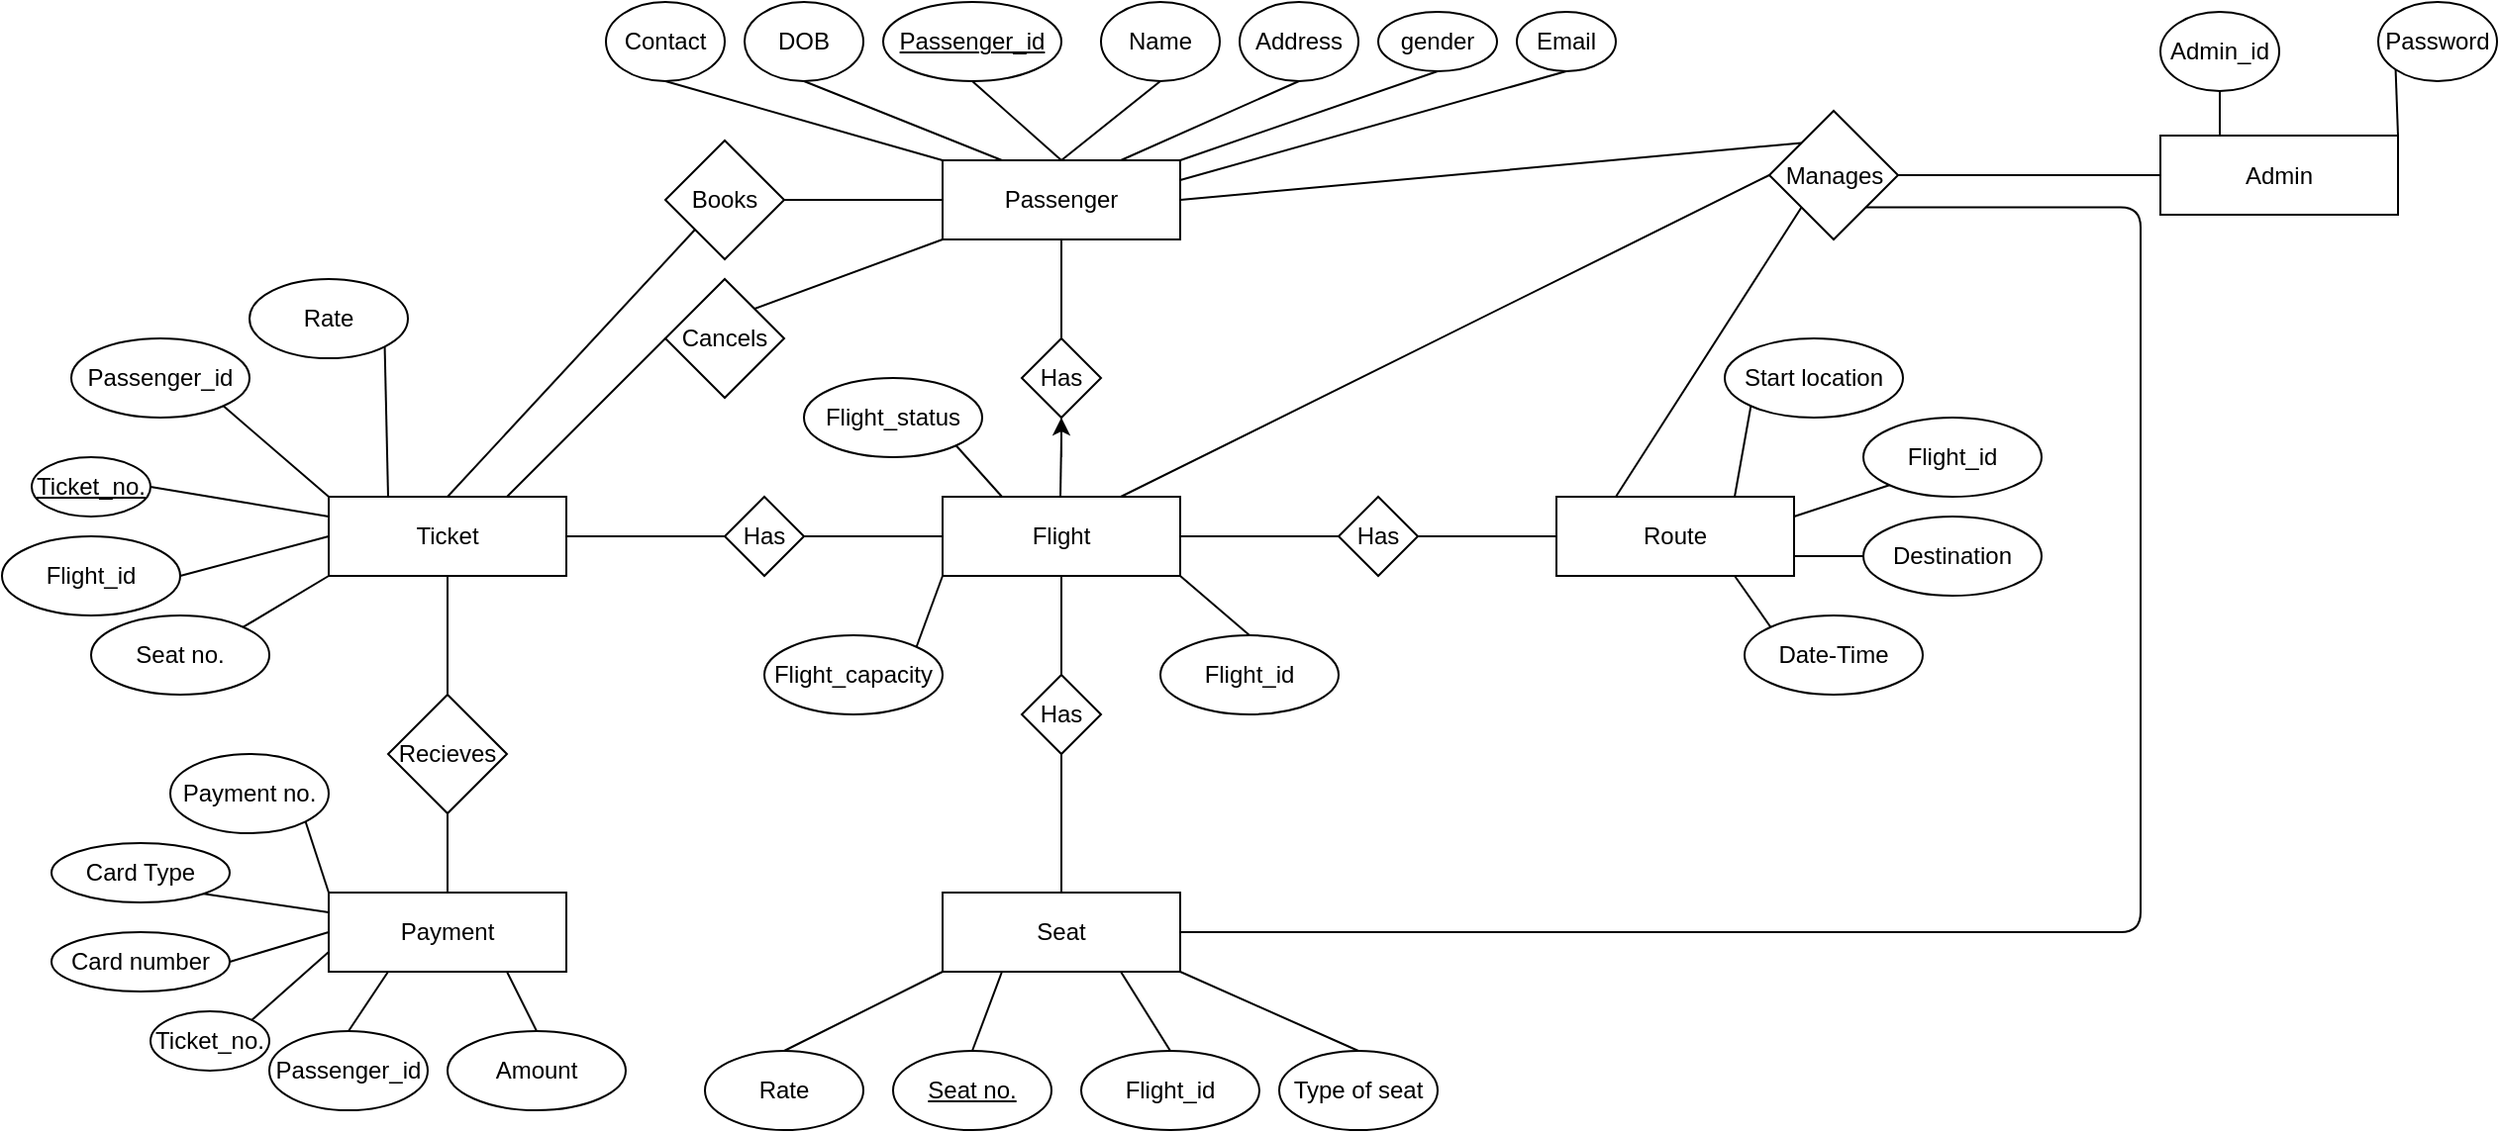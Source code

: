 <mxfile version="20.0.4" type="device"><diagram id="wLFEL5sPyvym7mDosOMR" name="Page-1"><mxGraphModel dx="2646" dy="2106" grid="1" gridSize="10" guides="1" tooltips="1" connect="1" arrows="1" fold="1" page="1" pageScale="1" pageWidth="850" pageHeight="1100" math="0" shadow="0"><root><mxCell id="0"/><mxCell id="1" parent="0"/><mxCell id="FNH61w9bxG_9aRAZ12dG-1" value="Passenger" style="rounded=0;whiteSpace=wrap;html=1;" parent="1" vertex="1"><mxGeometry x="205" y="70" width="120" height="40" as="geometry"/></mxCell><mxCell id="FNH61w9bxG_9aRAZ12dG-2" value="Flight&lt;span style=&quot;color: rgba(0, 0, 0, 0); font-family: monospace; font-size: 0px; text-align: start;&quot;&gt;%3CmxGraphModel%3E%3Croot%3E%3CmxCell%20id%3D%220%22%2F%3E%3CmxCell%20id%3D%221%22%20parent%3D%220%22%2F%3E%3CmxCell%20id%3D%222%22%20value%3D%22Passenger%22%20style%3D%22rounded%3D0%3BwhiteSpace%3Dwrap%3Bhtml%3D1%3B%22%20vertex%3D%221%22%20parent%3D%221%22%3E%3CmxGeometry%20x%3D%2280%22%20y%3D%2280%22%20width%3D%22120%22%20height%3D%2240%22%20as%3D%22geometry%22%2F%3E%3C%2FmxCell%3E%3C%2Froot%3E%3C%2FmxGraphModel%3E&lt;/span&gt;" style="rounded=0;whiteSpace=wrap;html=1;" parent="1" vertex="1"><mxGeometry x="205" y="240" width="120" height="40" as="geometry"/></mxCell><mxCell id="FNH61w9bxG_9aRAZ12dG-3" value="Route" style="rounded=0;whiteSpace=wrap;html=1;" parent="1" vertex="1"><mxGeometry x="515" y="240" width="120" height="40" as="geometry"/></mxCell><mxCell id="FNH61w9bxG_9aRAZ12dG-4" value="Ticket" style="rounded=0;whiteSpace=wrap;html=1;" parent="1" vertex="1"><mxGeometry x="-105" y="240" width="120" height="40" as="geometry"/></mxCell><mxCell id="FNH61w9bxG_9aRAZ12dG-5" value="Seat" style="rounded=0;whiteSpace=wrap;html=1;" parent="1" vertex="1"><mxGeometry x="205" y="440" width="120" height="40" as="geometry"/></mxCell><mxCell id="FNH61w9bxG_9aRAZ12dG-6" value="Payment" style="rounded=0;whiteSpace=wrap;html=1;" parent="1" vertex="1"><mxGeometry x="-105" y="440" width="120" height="40" as="geometry"/></mxCell><mxCell id="FNH61w9bxG_9aRAZ12dG-7" value="Admin" style="rounded=0;whiteSpace=wrap;html=1;" parent="1" vertex="1"><mxGeometry x="820" y="57.5" width="120" height="40" as="geometry"/></mxCell><mxCell id="FNH61w9bxG_9aRAZ12dG-12" style="edgeStyle=orthogonalEdgeStyle;rounded=0;orthogonalLoop=1;jettySize=auto;html=1;" parent="1" source="FNH61w9bxG_9aRAZ12dG-8" edge="1"><mxGeometry relative="1" as="geometry"><mxPoint x="265" y="200" as="targetPoint"/></mxGeometry></mxCell><mxCell id="FNH61w9bxG_9aRAZ12dG-8" value="Has" style="rhombus;whiteSpace=wrap;html=1;" parent="1" vertex="1"><mxGeometry x="245" y="160" width="40" height="40" as="geometry"/></mxCell><mxCell id="FNH61w9bxG_9aRAZ12dG-9" value="" style="endArrow=none;html=1;rounded=0;exitX=0.5;exitY=0;exitDx=0;exitDy=0;entryX=0.5;entryY=1;entryDx=0;entryDy=0;" parent="1" source="FNH61w9bxG_9aRAZ12dG-8" target="FNH61w9bxG_9aRAZ12dG-1" edge="1"><mxGeometry width="50" height="50" relative="1" as="geometry"><mxPoint x="235" y="160" as="sourcePoint"/><mxPoint x="285" y="110" as="targetPoint"/></mxGeometry></mxCell><mxCell id="FNH61w9bxG_9aRAZ12dG-10" value="" style="endArrow=none;html=1;rounded=0;exitX=0.5;exitY=0;exitDx=0;exitDy=0;" parent="1" edge="1"><mxGeometry width="50" height="50" relative="1" as="geometry"><mxPoint x="264.5" y="240" as="sourcePoint"/><mxPoint x="265" y="210" as="targetPoint"/></mxGeometry></mxCell><mxCell id="FNH61w9bxG_9aRAZ12dG-13" value="Has" style="rhombus;whiteSpace=wrap;html=1;" parent="1" vertex="1"><mxGeometry x="405" y="240" width="40" height="40" as="geometry"/></mxCell><mxCell id="FNH61w9bxG_9aRAZ12dG-14" value="" style="endArrow=none;html=1;rounded=0;exitX=1;exitY=0.5;exitDx=0;exitDy=0;entryX=0;entryY=0.5;entryDx=0;entryDy=0;" parent="1" source="FNH61w9bxG_9aRAZ12dG-13" target="FNH61w9bxG_9aRAZ12dG-3" edge="1"><mxGeometry width="50" height="50" relative="1" as="geometry"><mxPoint x="395" y="240" as="sourcePoint"/><mxPoint x="505" y="270" as="targetPoint"/></mxGeometry></mxCell><mxCell id="FNH61w9bxG_9aRAZ12dG-15" value="" style="endArrow=none;html=1;rounded=0;exitX=1;exitY=0.5;exitDx=0;exitDy=0;entryX=0;entryY=0.5;entryDx=0;entryDy=0;" parent="1" source="FNH61w9bxG_9aRAZ12dG-2" target="FNH61w9bxG_9aRAZ12dG-13" edge="1"><mxGeometry width="50" height="50" relative="1" as="geometry"><mxPoint x="424.5" y="320" as="sourcePoint"/><mxPoint x="405" y="290" as="targetPoint"/></mxGeometry></mxCell><mxCell id="FNH61w9bxG_9aRAZ12dG-20" value="Has" style="rhombus;whiteSpace=wrap;html=1;" parent="1" vertex="1"><mxGeometry x="95" y="240" width="40" height="40" as="geometry"/></mxCell><mxCell id="FNH61w9bxG_9aRAZ12dG-21" value="" style="endArrow=none;html=1;rounded=0;exitX=1;exitY=0.5;exitDx=0;exitDy=0;entryX=0;entryY=0.5;entryDx=0;entryDy=0;" parent="1" source="FNH61w9bxG_9aRAZ12dG-20" edge="1"><mxGeometry width="50" height="50" relative="1" as="geometry"><mxPoint x="95" y="240" as="sourcePoint"/><mxPoint x="205" y="260" as="targetPoint"/></mxGeometry></mxCell><mxCell id="FNH61w9bxG_9aRAZ12dG-22" value="" style="endArrow=none;html=1;rounded=0;entryX=0;entryY=0.5;entryDx=0;entryDy=0;exitX=1;exitY=0.5;exitDx=0;exitDy=0;" parent="1" source="FNH61w9bxG_9aRAZ12dG-4" target="FNH61w9bxG_9aRAZ12dG-20" edge="1"><mxGeometry width="50" height="50" relative="1" as="geometry"><mxPoint x="45" y="270" as="sourcePoint"/><mxPoint x="105" y="290" as="targetPoint"/></mxGeometry></mxCell><mxCell id="FNH61w9bxG_9aRAZ12dG-25" value="Books" style="rhombus;whiteSpace=wrap;html=1;" parent="1" vertex="1"><mxGeometry x="65" y="60" width="60" height="60" as="geometry"/></mxCell><mxCell id="FNH61w9bxG_9aRAZ12dG-26" value="Cancels" style="rhombus;whiteSpace=wrap;html=1;" parent="1" vertex="1"><mxGeometry x="65" y="130" width="60" height="60" as="geometry"/></mxCell><mxCell id="FNH61w9bxG_9aRAZ12dG-29" value="" style="endArrow=none;html=1;rounded=0;entryX=0;entryY=1;entryDx=0;entryDy=0;exitX=1;exitY=0;exitDx=0;exitDy=0;" parent="1" source="FNH61w9bxG_9aRAZ12dG-26" target="FNH61w9bxG_9aRAZ12dG-1" edge="1"><mxGeometry width="50" height="50" relative="1" as="geometry"><mxPoint x="105" y="150" as="sourcePoint"/><mxPoint x="165" y="110" as="targetPoint"/></mxGeometry></mxCell><mxCell id="FNH61w9bxG_9aRAZ12dG-31" value="" style="endArrow=none;html=1;rounded=0;entryX=0.75;entryY=0;entryDx=0;entryDy=0;exitX=0;exitY=0.5;exitDx=0;exitDy=0;" parent="1" source="FNH61w9bxG_9aRAZ12dG-26" target="FNH61w9bxG_9aRAZ12dG-4" edge="1"><mxGeometry width="50" height="50" relative="1" as="geometry"><mxPoint x="95" y="170" as="sourcePoint"/><mxPoint x="215" y="120" as="targetPoint"/></mxGeometry></mxCell><mxCell id="FNH61w9bxG_9aRAZ12dG-32" value="" style="endArrow=none;html=1;rounded=0;entryX=0;entryY=0.5;entryDx=0;entryDy=0;exitX=1;exitY=0.5;exitDx=0;exitDy=0;" parent="1" source="FNH61w9bxG_9aRAZ12dG-25" target="FNH61w9bxG_9aRAZ12dG-1" edge="1"><mxGeometry width="50" height="50" relative="1" as="geometry"><mxPoint x="85" y="80" as="sourcePoint"/><mxPoint x="205" y="30" as="targetPoint"/></mxGeometry></mxCell><mxCell id="FNH61w9bxG_9aRAZ12dG-33" value="" style="endArrow=none;html=1;rounded=0;entryX=0;entryY=1;entryDx=0;entryDy=0;exitX=0.5;exitY=0;exitDx=0;exitDy=0;" parent="1" source="FNH61w9bxG_9aRAZ12dG-4" target="FNH61w9bxG_9aRAZ12dG-25" edge="1"><mxGeometry width="50" height="50" relative="1" as="geometry"><mxPoint x="-85" y="109" as="sourcePoint"/><mxPoint x="35" y="109" as="targetPoint"/></mxGeometry></mxCell><mxCell id="FNH61w9bxG_9aRAZ12dG-35" value="&lt;u&gt;Passenger_id&lt;/u&gt;" style="ellipse;whiteSpace=wrap;html=1;" parent="1" vertex="1"><mxGeometry x="175" y="-10" width="90" height="40" as="geometry"/></mxCell><mxCell id="FNH61w9bxG_9aRAZ12dG-36" value="Name" style="ellipse;whiteSpace=wrap;html=1;" parent="1" vertex="1"><mxGeometry x="285" y="-10" width="60" height="40" as="geometry"/></mxCell><mxCell id="FNH61w9bxG_9aRAZ12dG-37" value="Address" style="ellipse;whiteSpace=wrap;html=1;" parent="1" vertex="1"><mxGeometry x="355" y="-10" width="60" height="40" as="geometry"/></mxCell><mxCell id="FNH61w9bxG_9aRAZ12dG-39" value="gender" style="ellipse;whiteSpace=wrap;html=1;" parent="1" vertex="1"><mxGeometry x="425" y="-5" width="60" height="30" as="geometry"/></mxCell><mxCell id="FNH61w9bxG_9aRAZ12dG-40" value="DOB" style="ellipse;whiteSpace=wrap;html=1;" parent="1" vertex="1"><mxGeometry x="105" y="-10" width="60" height="40" as="geometry"/></mxCell><mxCell id="FNH61w9bxG_9aRAZ12dG-41" value="Email" style="ellipse;whiteSpace=wrap;html=1;" parent="1" vertex="1"><mxGeometry x="495" y="-5" width="50" height="30" as="geometry"/></mxCell><mxCell id="FNH61w9bxG_9aRAZ12dG-42" value="Contact" style="ellipse;whiteSpace=wrap;html=1;" parent="1" vertex="1"><mxGeometry x="35" y="-10" width="60" height="40" as="geometry"/></mxCell><mxCell id="FNH61w9bxG_9aRAZ12dG-43" value="" style="endArrow=none;html=1;rounded=0;entryX=0.5;entryY=1;entryDx=0;entryDy=0;exitX=0;exitY=0;exitDx=0;exitDy=0;" parent="1" source="FNH61w9bxG_9aRAZ12dG-1" target="FNH61w9bxG_9aRAZ12dG-42" edge="1"><mxGeometry width="50" height="50" relative="1" as="geometry"><mxPoint x="55" y="120" as="sourcePoint"/><mxPoint x="105" y="70" as="targetPoint"/></mxGeometry></mxCell><mxCell id="FNH61w9bxG_9aRAZ12dG-44" value="" style="endArrow=none;html=1;rounded=0;entryX=0.5;entryY=1;entryDx=0;entryDy=0;exitX=0.25;exitY=0;exitDx=0;exitDy=0;" parent="1" source="FNH61w9bxG_9aRAZ12dG-1" target="FNH61w9bxG_9aRAZ12dG-40" edge="1"><mxGeometry width="50" height="50" relative="1" as="geometry"><mxPoint x="55" y="120" as="sourcePoint"/><mxPoint x="105" y="70" as="targetPoint"/></mxGeometry></mxCell><mxCell id="FNH61w9bxG_9aRAZ12dG-45" value="" style="endArrow=none;html=1;rounded=0;entryX=0.5;entryY=1;entryDx=0;entryDy=0;exitX=0.5;exitY=0;exitDx=0;exitDy=0;" parent="1" source="FNH61w9bxG_9aRAZ12dG-1" target="FNH61w9bxG_9aRAZ12dG-35" edge="1"><mxGeometry width="50" height="50" relative="1" as="geometry"><mxPoint x="55" y="120" as="sourcePoint"/><mxPoint x="105" y="70" as="targetPoint"/></mxGeometry></mxCell><mxCell id="FNH61w9bxG_9aRAZ12dG-46" value="" style="endArrow=none;html=1;rounded=0;entryX=0.5;entryY=1;entryDx=0;entryDy=0;exitX=0.5;exitY=0;exitDx=0;exitDy=0;" parent="1" source="FNH61w9bxG_9aRAZ12dG-1" target="FNH61w9bxG_9aRAZ12dG-36" edge="1"><mxGeometry width="50" height="50" relative="1" as="geometry"><mxPoint x="55" y="120" as="sourcePoint"/><mxPoint x="105" y="70" as="targetPoint"/></mxGeometry></mxCell><mxCell id="FNH61w9bxG_9aRAZ12dG-47" value="" style="endArrow=none;html=1;rounded=0;entryX=0.5;entryY=1;entryDx=0;entryDy=0;exitX=0.75;exitY=0;exitDx=0;exitDy=0;" parent="1" source="FNH61w9bxG_9aRAZ12dG-1" target="FNH61w9bxG_9aRAZ12dG-37" edge="1"><mxGeometry width="50" height="50" relative="1" as="geometry"><mxPoint x="55" y="120" as="sourcePoint"/><mxPoint x="105" y="70" as="targetPoint"/></mxGeometry></mxCell><mxCell id="FNH61w9bxG_9aRAZ12dG-48" value="" style="endArrow=none;html=1;rounded=0;entryX=0.5;entryY=1;entryDx=0;entryDy=0;exitX=1;exitY=0;exitDx=0;exitDy=0;" parent="1" source="FNH61w9bxG_9aRAZ12dG-1" target="FNH61w9bxG_9aRAZ12dG-39" edge="1"><mxGeometry width="50" height="50" relative="1" as="geometry"><mxPoint x="55" y="120" as="sourcePoint"/><mxPoint x="105" y="70" as="targetPoint"/></mxGeometry></mxCell><mxCell id="FNH61w9bxG_9aRAZ12dG-49" value="" style="endArrow=none;html=1;rounded=0;entryX=0.5;entryY=1;entryDx=0;entryDy=0;exitX=1;exitY=0.25;exitDx=0;exitDy=0;" parent="1" source="FNH61w9bxG_9aRAZ12dG-1" target="FNH61w9bxG_9aRAZ12dG-41" edge="1"><mxGeometry width="50" height="50" relative="1" as="geometry"><mxPoint x="55" y="120" as="sourcePoint"/><mxPoint x="105" y="70" as="targetPoint"/></mxGeometry></mxCell><mxCell id="FNH61w9bxG_9aRAZ12dG-50" value="Passenger_id" style="ellipse;whiteSpace=wrap;html=1;" parent="1" vertex="1"><mxGeometry x="-235" y="160" width="90" height="40" as="geometry"/></mxCell><mxCell id="FNH61w9bxG_9aRAZ12dG-51" value="&lt;u&gt;Ticket_no.&lt;/u&gt;" style="ellipse;whiteSpace=wrap;html=1;direction=south;" parent="1" vertex="1"><mxGeometry x="-255" y="220" width="60" height="30" as="geometry"/></mxCell><mxCell id="FNH61w9bxG_9aRAZ12dG-53" value="Flight_id" style="ellipse;whiteSpace=wrap;html=1;" parent="1" vertex="1"><mxGeometry x="-270" y="260" width="90" height="40" as="geometry"/></mxCell><mxCell id="FNH61w9bxG_9aRAZ12dG-54" value="Seat no." style="ellipse;whiteSpace=wrap;html=1;" parent="1" vertex="1"><mxGeometry x="-225" y="300" width="90" height="40" as="geometry"/></mxCell><mxCell id="FNH61w9bxG_9aRAZ12dG-56" value="Rate" style="ellipse;whiteSpace=wrap;html=1;" parent="1" vertex="1"><mxGeometry x="-145" y="130" width="80" height="40" as="geometry"/></mxCell><mxCell id="FNH61w9bxG_9aRAZ12dG-57" value="" style="endArrow=none;html=1;rounded=0;entryX=0;entryY=1;entryDx=0;entryDy=0;exitX=1;exitY=0;exitDx=0;exitDy=0;" parent="1" source="FNH61w9bxG_9aRAZ12dG-54" target="FNH61w9bxG_9aRAZ12dG-4" edge="1"><mxGeometry width="50" height="50" relative="1" as="geometry"><mxPoint x="-145" y="310" as="sourcePoint"/><mxPoint x="105" y="210" as="targetPoint"/></mxGeometry></mxCell><mxCell id="FNH61w9bxG_9aRAZ12dG-58" value="" style="endArrow=none;html=1;rounded=0;entryX=1;entryY=0.5;entryDx=0;entryDy=0;exitX=0;exitY=0.5;exitDx=0;exitDy=0;" parent="1" source="FNH61w9bxG_9aRAZ12dG-4" target="FNH61w9bxG_9aRAZ12dG-53" edge="1"><mxGeometry width="50" height="50" relative="1" as="geometry"><mxPoint x="-105" y="270" as="sourcePoint"/><mxPoint x="105" y="210" as="targetPoint"/></mxGeometry></mxCell><mxCell id="FNH61w9bxG_9aRAZ12dG-59" value="" style="endArrow=none;html=1;rounded=0;exitX=0.5;exitY=0;exitDx=0;exitDy=0;entryX=0;entryY=0.25;entryDx=0;entryDy=0;" parent="1" source="FNH61w9bxG_9aRAZ12dG-51" target="FNH61w9bxG_9aRAZ12dG-4" edge="1"><mxGeometry width="50" height="50" relative="1" as="geometry"><mxPoint x="55" y="260" as="sourcePoint"/><mxPoint x="105" y="210" as="targetPoint"/></mxGeometry></mxCell><mxCell id="FNH61w9bxG_9aRAZ12dG-60" value="" style="endArrow=none;html=1;rounded=0;entryX=1;entryY=1;entryDx=0;entryDy=0;exitX=0;exitY=0;exitDx=0;exitDy=0;" parent="1" source="FNH61w9bxG_9aRAZ12dG-4" target="FNH61w9bxG_9aRAZ12dG-50" edge="1"><mxGeometry width="50" height="50" relative="1" as="geometry"><mxPoint x="55" y="260" as="sourcePoint"/><mxPoint x="105" y="210" as="targetPoint"/></mxGeometry></mxCell><mxCell id="FNH61w9bxG_9aRAZ12dG-61" value="" style="endArrow=none;html=1;rounded=0;exitX=1;exitY=1;exitDx=0;exitDy=0;entryX=0.25;entryY=0;entryDx=0;entryDy=0;" parent="1" source="FNH61w9bxG_9aRAZ12dG-56" target="FNH61w9bxG_9aRAZ12dG-4" edge="1"><mxGeometry width="50" height="50" relative="1" as="geometry"><mxPoint x="55" y="260" as="sourcePoint"/><mxPoint x="105" y="210" as="targetPoint"/></mxGeometry></mxCell><mxCell id="FNH61w9bxG_9aRAZ12dG-63" value="Has" style="rhombus;whiteSpace=wrap;html=1;" parent="1" vertex="1"><mxGeometry x="245" y="330" width="40" height="40" as="geometry"/></mxCell><mxCell id="FNH61w9bxG_9aRAZ12dG-64" value="" style="endArrow=none;html=1;rounded=0;exitX=0.5;exitY=0;exitDx=0;exitDy=0;entryX=0.5;entryY=1;entryDx=0;entryDy=0;" parent="1" source="FNH61w9bxG_9aRAZ12dG-63" target="FNH61w9bxG_9aRAZ12dG-2" edge="1"><mxGeometry width="50" height="50" relative="1" as="geometry"><mxPoint x="235" y="330" as="sourcePoint"/><mxPoint x="305" y="330" as="targetPoint"/></mxGeometry></mxCell><mxCell id="FNH61w9bxG_9aRAZ12dG-65" value="" style="endArrow=none;html=1;rounded=0;exitX=0.5;exitY=0;exitDx=0;exitDy=0;entryX=0.5;entryY=1;entryDx=0;entryDy=0;" parent="1" source="FNH61w9bxG_9aRAZ12dG-5" target="FNH61w9bxG_9aRAZ12dG-63" edge="1"><mxGeometry width="50" height="50" relative="1" as="geometry"><mxPoint x="264.5" y="410" as="sourcePoint"/><mxPoint x="265" y="380" as="targetPoint"/></mxGeometry></mxCell><mxCell id="FNH61w9bxG_9aRAZ12dG-67" value="&lt;u&gt;Seat no.&lt;/u&gt;" style="ellipse;whiteSpace=wrap;html=1;" parent="1" vertex="1"><mxGeometry x="180" y="520" width="80" height="40" as="geometry"/></mxCell><mxCell id="FNH61w9bxG_9aRAZ12dG-68" value="Flight_id" style="ellipse;whiteSpace=wrap;html=1;" parent="1" vertex="1"><mxGeometry x="275" y="520" width="90" height="40" as="geometry"/></mxCell><mxCell id="FNH61w9bxG_9aRAZ12dG-69" value="Rate" style="ellipse;whiteSpace=wrap;html=1;" parent="1" vertex="1"><mxGeometry x="85" y="520" width="80" height="40" as="geometry"/></mxCell><mxCell id="FNH61w9bxG_9aRAZ12dG-71" value="Type of seat" style="ellipse;whiteSpace=wrap;html=1;" parent="1" vertex="1"><mxGeometry x="375" y="520" width="80" height="40" as="geometry"/></mxCell><mxCell id="FNH61w9bxG_9aRAZ12dG-75" value="" style="endArrow=none;html=1;rounded=0;entryX=1;entryY=1;entryDx=0;entryDy=0;exitX=0.5;exitY=0;exitDx=0;exitDy=0;" parent="1" source="FNH61w9bxG_9aRAZ12dG-71" target="FNH61w9bxG_9aRAZ12dG-5" edge="1"><mxGeometry width="50" height="50" relative="1" as="geometry"><mxPoint x="55" y="400" as="sourcePoint"/><mxPoint x="105" y="350" as="targetPoint"/></mxGeometry></mxCell><mxCell id="FNH61w9bxG_9aRAZ12dG-76" value="" style="endArrow=none;html=1;rounded=0;entryX=0.75;entryY=1;entryDx=0;entryDy=0;exitX=0.5;exitY=0;exitDx=0;exitDy=0;" parent="1" source="FNH61w9bxG_9aRAZ12dG-68" target="FNH61w9bxG_9aRAZ12dG-5" edge="1"><mxGeometry width="50" height="50" relative="1" as="geometry"><mxPoint x="55" y="400" as="sourcePoint"/><mxPoint x="105" y="350" as="targetPoint"/></mxGeometry></mxCell><mxCell id="FNH61w9bxG_9aRAZ12dG-77" value="" style="endArrow=none;html=1;rounded=0;entryX=0.25;entryY=1;entryDx=0;entryDy=0;exitX=0.5;exitY=0;exitDx=0;exitDy=0;" parent="1" source="FNH61w9bxG_9aRAZ12dG-67" target="FNH61w9bxG_9aRAZ12dG-5" edge="1"><mxGeometry width="50" height="50" relative="1" as="geometry"><mxPoint x="55" y="400" as="sourcePoint"/><mxPoint x="105" y="350" as="targetPoint"/></mxGeometry></mxCell><mxCell id="FNH61w9bxG_9aRAZ12dG-78" value="" style="endArrow=none;html=1;rounded=0;entryX=0;entryY=1;entryDx=0;entryDy=0;exitX=0.5;exitY=0;exitDx=0;exitDy=0;" parent="1" source="FNH61w9bxG_9aRAZ12dG-69" target="FNH61w9bxG_9aRAZ12dG-5" edge="1"><mxGeometry width="50" height="50" relative="1" as="geometry"><mxPoint x="55" y="400" as="sourcePoint"/><mxPoint x="105" y="350" as="targetPoint"/></mxGeometry></mxCell><mxCell id="FNH61w9bxG_9aRAZ12dG-79" value="Recieves" style="rhombus;whiteSpace=wrap;html=1;" parent="1" vertex="1"><mxGeometry x="-75" y="340" width="60" height="60" as="geometry"/></mxCell><mxCell id="FNH61w9bxG_9aRAZ12dG-80" value="" style="endArrow=none;html=1;rounded=1;sketch=0;curved=0;exitX=0.5;exitY=1;exitDx=0;exitDy=0;entryX=0.5;entryY=0;entryDx=0;entryDy=0;" parent="1" source="FNH61w9bxG_9aRAZ12dG-79" target="FNH61w9bxG_9aRAZ12dG-6" edge="1"><mxGeometry width="50" height="50" relative="1" as="geometry"><mxPoint x="295" y="400" as="sourcePoint"/><mxPoint x="345" y="350" as="targetPoint"/></mxGeometry></mxCell><mxCell id="FNH61w9bxG_9aRAZ12dG-81" value="" style="endArrow=none;html=1;rounded=1;sketch=0;curved=0;exitX=0.5;exitY=0;exitDx=0;exitDy=0;entryX=0.5;entryY=1;entryDx=0;entryDy=0;" parent="1" source="FNH61w9bxG_9aRAZ12dG-79" target="FNH61w9bxG_9aRAZ12dG-4" edge="1"><mxGeometry width="50" height="50" relative="1" as="geometry"><mxPoint x="295" y="400" as="sourcePoint"/><mxPoint x="345" y="350" as="targetPoint"/></mxGeometry></mxCell><mxCell id="FNH61w9bxG_9aRAZ12dG-82" value="Ticket_no." style="ellipse;whiteSpace=wrap;html=1;direction=south;" parent="1" vertex="1"><mxGeometry x="-195" y="500" width="60" height="30" as="geometry"/></mxCell><mxCell id="FNH61w9bxG_9aRAZ12dG-83" value="Passenger_id" style="ellipse;whiteSpace=wrap;html=1;" parent="1" vertex="1"><mxGeometry x="-135" y="510" width="80" height="40" as="geometry"/></mxCell><mxCell id="FNH61w9bxG_9aRAZ12dG-86" value="Card number" style="ellipse;whiteSpace=wrap;html=1;" parent="1" vertex="1"><mxGeometry x="-245" y="460" width="90" height="30" as="geometry"/></mxCell><mxCell id="FNH61w9bxG_9aRAZ12dG-87" value="Amount" style="ellipse;whiteSpace=wrap;html=1;" parent="1" vertex="1"><mxGeometry x="-45" y="510" width="90" height="40" as="geometry"/></mxCell><mxCell id="FNH61w9bxG_9aRAZ12dG-90" value="Card Type" style="ellipse;whiteSpace=wrap;html=1;" parent="1" vertex="1"><mxGeometry x="-245" y="415" width="90" height="30" as="geometry"/></mxCell><mxCell id="FNH61w9bxG_9aRAZ12dG-91" value="Payment no." style="ellipse;whiteSpace=wrap;html=1;direction=south;" parent="1" vertex="1"><mxGeometry x="-185" y="370" width="80" height="40" as="geometry"/></mxCell><mxCell id="FNH61w9bxG_9aRAZ12dG-94" value="" style="endArrow=none;html=1;rounded=1;sketch=0;curved=0;exitX=0.5;exitY=0;exitDx=0;exitDy=0;entryX=0.25;entryY=1;entryDx=0;entryDy=0;" parent="1" source="FNH61w9bxG_9aRAZ12dG-83" target="FNH61w9bxG_9aRAZ12dG-6" edge="1"><mxGeometry width="50" height="50" relative="1" as="geometry"><mxPoint x="295" y="400" as="sourcePoint"/><mxPoint x="345" y="340" as="targetPoint"/></mxGeometry></mxCell><mxCell id="FNH61w9bxG_9aRAZ12dG-95" value="" style="endArrow=none;html=1;rounded=1;sketch=0;curved=0;exitX=0;exitY=0;exitDx=0;exitDy=0;entryX=0;entryY=0.75;entryDx=0;entryDy=0;" parent="1" source="FNH61w9bxG_9aRAZ12dG-82" target="FNH61w9bxG_9aRAZ12dG-6" edge="1"><mxGeometry width="50" height="50" relative="1" as="geometry"><mxPoint x="295" y="390" as="sourcePoint"/><mxPoint x="345" y="340" as="targetPoint"/></mxGeometry></mxCell><mxCell id="FNH61w9bxG_9aRAZ12dG-96" value="" style="endArrow=none;html=1;rounded=1;sketch=0;curved=0;exitX=1;exitY=0.5;exitDx=0;exitDy=0;entryX=0;entryY=0.5;entryDx=0;entryDy=0;" parent="1" source="FNH61w9bxG_9aRAZ12dG-86" target="FNH61w9bxG_9aRAZ12dG-6" edge="1"><mxGeometry width="50" height="50" relative="1" as="geometry"><mxPoint x="295" y="390" as="sourcePoint"/><mxPoint x="345" y="340" as="targetPoint"/></mxGeometry></mxCell><mxCell id="FNH61w9bxG_9aRAZ12dG-97" value="" style="endArrow=none;html=1;rounded=1;sketch=0;curved=0;exitX=1;exitY=1;exitDx=0;exitDy=0;entryX=0;entryY=0.25;entryDx=0;entryDy=0;" parent="1" source="FNH61w9bxG_9aRAZ12dG-90" target="FNH61w9bxG_9aRAZ12dG-6" edge="1"><mxGeometry width="50" height="50" relative="1" as="geometry"><mxPoint x="295" y="390" as="sourcePoint"/><mxPoint x="345" y="340" as="targetPoint"/></mxGeometry></mxCell><mxCell id="FNH61w9bxG_9aRAZ12dG-98" value="" style="endArrow=none;html=1;rounded=1;sketch=0;curved=0;exitX=1;exitY=0;exitDx=0;exitDy=0;entryX=0;entryY=0;entryDx=0;entryDy=0;" parent="1" source="FNH61w9bxG_9aRAZ12dG-91" target="FNH61w9bxG_9aRAZ12dG-6" edge="1"><mxGeometry width="50" height="50" relative="1" as="geometry"><mxPoint x="295" y="390" as="sourcePoint"/><mxPoint x="345" y="340" as="targetPoint"/></mxGeometry></mxCell><mxCell id="FNH61w9bxG_9aRAZ12dG-100" value="" style="endArrow=none;html=1;rounded=1;sketch=0;curved=0;exitX=0.5;exitY=0;exitDx=0;exitDy=0;entryX=0.75;entryY=1;entryDx=0;entryDy=0;" parent="1" source="FNH61w9bxG_9aRAZ12dG-87" target="FNH61w9bxG_9aRAZ12dG-6" edge="1"><mxGeometry width="50" height="50" relative="1" as="geometry"><mxPoint x="295" y="250" as="sourcePoint"/><mxPoint x="345" y="200" as="targetPoint"/></mxGeometry></mxCell><mxCell id="FNH61w9bxG_9aRAZ12dG-101" value="Flight_id" style="ellipse;whiteSpace=wrap;html=1;" parent="1" vertex="1"><mxGeometry x="670" y="200" width="90" height="40" as="geometry"/></mxCell><mxCell id="FNH61w9bxG_9aRAZ12dG-102" value="Destination" style="ellipse;whiteSpace=wrap;html=1;" parent="1" vertex="1"><mxGeometry x="670" y="250" width="90" height="40" as="geometry"/></mxCell><mxCell id="FNH61w9bxG_9aRAZ12dG-103" value="Date-Time" style="ellipse;whiteSpace=wrap;html=1;" parent="1" vertex="1"><mxGeometry x="610" y="300" width="90" height="40" as="geometry"/></mxCell><mxCell id="FNH61w9bxG_9aRAZ12dG-104" value="Start location" style="ellipse;whiteSpace=wrap;html=1;" parent="1" vertex="1"><mxGeometry x="600" y="160" width="90" height="40" as="geometry"/></mxCell><mxCell id="FNH61w9bxG_9aRAZ12dG-107" value="" style="endArrow=none;html=1;rounded=1;sketch=0;curved=0;entryX=0;entryY=0;entryDx=0;entryDy=0;exitX=0.75;exitY=1;exitDx=0;exitDy=0;" parent="1" source="FNH61w9bxG_9aRAZ12dG-3" target="FNH61w9bxG_9aRAZ12dG-103" edge="1"><mxGeometry width="50" height="50" relative="1" as="geometry"><mxPoint x="190" y="720" as="sourcePoint"/><mxPoint x="280" y="770" as="targetPoint"/></mxGeometry></mxCell><mxCell id="FNH61w9bxG_9aRAZ12dG-110" value="" style="endArrow=none;html=1;rounded=1;sketch=0;curved=0;entryX=0;entryY=0.5;entryDx=0;entryDy=0;exitX=1;exitY=0.75;exitDx=0;exitDy=0;" parent="1" source="FNH61w9bxG_9aRAZ12dG-3" target="FNH61w9bxG_9aRAZ12dG-102" edge="1"><mxGeometry width="50" height="50" relative="1" as="geometry"><mxPoint x="615" y="290" as="sourcePoint"/><mxPoint x="633.317" y="315.797" as="targetPoint"/></mxGeometry></mxCell><mxCell id="FNH61w9bxG_9aRAZ12dG-111" value="" style="endArrow=none;html=1;rounded=1;sketch=0;curved=0;entryX=0;entryY=1;entryDx=0;entryDy=0;exitX=1;exitY=0.25;exitDx=0;exitDy=0;" parent="1" source="FNH61w9bxG_9aRAZ12dG-3" target="FNH61w9bxG_9aRAZ12dG-101" edge="1"><mxGeometry width="50" height="50" relative="1" as="geometry"><mxPoint x="645" y="280" as="sourcePoint"/><mxPoint x="680" y="280" as="targetPoint"/></mxGeometry></mxCell><mxCell id="FNH61w9bxG_9aRAZ12dG-114" value="" style="endArrow=none;html=1;rounded=1;sketch=0;curved=0;entryX=0;entryY=1;entryDx=0;entryDy=0;exitX=0.75;exitY=0;exitDx=0;exitDy=0;" parent="1" source="FNH61w9bxG_9aRAZ12dG-3" target="FNH61w9bxG_9aRAZ12dG-104" edge="1"><mxGeometry width="50" height="50" relative="1" as="geometry"><mxPoint x="645" y="260" as="sourcePoint"/><mxPoint x="693.317" y="244.203" as="targetPoint"/></mxGeometry></mxCell><mxCell id="FNH61w9bxG_9aRAZ12dG-116" value="Flight_id" style="ellipse;whiteSpace=wrap;html=1;" parent="1" vertex="1"><mxGeometry x="315" y="310" width="90" height="40" as="geometry"/></mxCell><mxCell id="FNH61w9bxG_9aRAZ12dG-117" value="Flight_status" style="ellipse;whiteSpace=wrap;html=1;" parent="1" vertex="1"><mxGeometry x="135" y="180" width="90" height="40" as="geometry"/></mxCell><mxCell id="FNH61w9bxG_9aRAZ12dG-118" value="Flight_capacity" style="ellipse;whiteSpace=wrap;html=1;" parent="1" vertex="1"><mxGeometry x="115" y="310" width="90" height="40" as="geometry"/></mxCell><mxCell id="FNH61w9bxG_9aRAZ12dG-121" value="" style="endArrow=none;html=1;rounded=1;sketch=0;curved=0;entryX=1;entryY=1;entryDx=0;entryDy=0;exitX=0.5;exitY=0;exitDx=0;exitDy=0;" parent="1" source="FNH61w9bxG_9aRAZ12dG-116" target="FNH61w9bxG_9aRAZ12dG-2" edge="1"><mxGeometry width="50" height="50" relative="1" as="geometry"><mxPoint x="160" y="390" as="sourcePoint"/><mxPoint x="210" y="340" as="targetPoint"/></mxGeometry></mxCell><mxCell id="FNH61w9bxG_9aRAZ12dG-122" value="" style="endArrow=none;html=1;rounded=1;sketch=0;curved=0;exitX=1;exitY=1;exitDx=0;exitDy=0;entryX=0.25;entryY=0;entryDx=0;entryDy=0;" parent="1" source="FNH61w9bxG_9aRAZ12dG-117" target="FNH61w9bxG_9aRAZ12dG-2" edge="1"><mxGeometry width="50" height="50" relative="1" as="geometry"><mxPoint x="160" y="390" as="sourcePoint"/><mxPoint x="210" y="340" as="targetPoint"/></mxGeometry></mxCell><mxCell id="FNH61w9bxG_9aRAZ12dG-123" value="" style="endArrow=none;html=1;rounded=1;sketch=0;curved=0;entryX=1;entryY=0;entryDx=0;entryDy=0;exitX=0;exitY=1;exitDx=0;exitDy=0;" parent="1" source="FNH61w9bxG_9aRAZ12dG-2" target="FNH61w9bxG_9aRAZ12dG-118" edge="1"><mxGeometry width="50" height="50" relative="1" as="geometry"><mxPoint x="160" y="390" as="sourcePoint"/><mxPoint x="210" y="340" as="targetPoint"/></mxGeometry></mxCell><mxCell id="FNH61w9bxG_9aRAZ12dG-124" value="Manages" style="rhombus;whiteSpace=wrap;html=1;" parent="1" vertex="1"><mxGeometry x="622.5" y="45" width="65" height="65" as="geometry"/></mxCell><mxCell id="FNH61w9bxG_9aRAZ12dG-125" value="" style="endArrow=none;html=1;rounded=1;sketch=0;curved=0;exitX=1;exitY=0.5;exitDx=0;exitDy=0;entryX=0;entryY=0.5;entryDx=0;entryDy=0;" parent="1" source="FNH61w9bxG_9aRAZ12dG-124" target="FNH61w9bxG_9aRAZ12dG-7" edge="1"><mxGeometry width="50" height="50" relative="1" as="geometry"><mxPoint x="720" y="40" as="sourcePoint"/><mxPoint x="770" y="-10" as="targetPoint"/></mxGeometry></mxCell><mxCell id="FNH61w9bxG_9aRAZ12dG-127" value="" style="endArrow=none;html=1;rounded=1;sketch=0;curved=0;entryX=0;entryY=0.5;entryDx=0;entryDy=0;exitX=0.75;exitY=0;exitDx=0;exitDy=0;" parent="1" source="FNH61w9bxG_9aRAZ12dG-2" target="FNH61w9bxG_9aRAZ12dG-124" edge="1"><mxGeometry width="50" height="50" relative="1" as="geometry"><mxPoint x="490" y="200" as="sourcePoint"/><mxPoint x="540" y="150" as="targetPoint"/></mxGeometry></mxCell><mxCell id="FNH61w9bxG_9aRAZ12dG-128" value="" style="endArrow=none;html=1;rounded=1;sketch=0;curved=0;entryX=0;entryY=1;entryDx=0;entryDy=0;exitX=0.25;exitY=0;exitDx=0;exitDy=0;" parent="1" source="FNH61w9bxG_9aRAZ12dG-3" target="FNH61w9bxG_9aRAZ12dG-124" edge="1"><mxGeometry width="50" height="50" relative="1" as="geometry"><mxPoint x="305" y="250" as="sourcePoint"/><mxPoint x="632.5" y="90.0" as="targetPoint"/></mxGeometry></mxCell><mxCell id="FNH61w9bxG_9aRAZ12dG-129" value="" style="endArrow=none;html=1;rounded=1;sketch=0;curved=0;entryX=0;entryY=0;entryDx=0;entryDy=0;exitX=1;exitY=0.5;exitDx=0;exitDy=0;" parent="1" source="FNH61w9bxG_9aRAZ12dG-1" target="FNH61w9bxG_9aRAZ12dG-124" edge="1"><mxGeometry width="50" height="50" relative="1" as="geometry"><mxPoint x="305" y="250" as="sourcePoint"/><mxPoint x="632.5" y="90.0" as="targetPoint"/></mxGeometry></mxCell><mxCell id="FNH61w9bxG_9aRAZ12dG-131" value="Admin_id" style="ellipse;whiteSpace=wrap;html=1;" parent="1" vertex="1"><mxGeometry x="820" y="-5" width="60" height="40" as="geometry"/></mxCell><mxCell id="FNH61w9bxG_9aRAZ12dG-132" value="Password" style="ellipse;whiteSpace=wrap;html=1;" parent="1" vertex="1"><mxGeometry x="930" y="-10" width="60" height="40" as="geometry"/></mxCell><mxCell id="FNH61w9bxG_9aRAZ12dG-133" value="" style="endArrow=none;html=1;rounded=1;sketch=0;curved=0;entryX=0.5;entryY=1;entryDx=0;entryDy=0;exitX=0.25;exitY=0;exitDx=0;exitDy=0;" parent="1" source="FNH61w9bxG_9aRAZ12dG-7" target="FNH61w9bxG_9aRAZ12dG-131" edge="1"><mxGeometry width="50" height="50" relative="1" as="geometry"><mxPoint x="335" y="100.0" as="sourcePoint"/><mxPoint x="648.75" y="73.75" as="targetPoint"/></mxGeometry></mxCell><mxCell id="FNH61w9bxG_9aRAZ12dG-135" value="" style="endArrow=none;html=1;rounded=1;sketch=0;curved=0;entryX=0;entryY=1;entryDx=0;entryDy=0;exitX=1;exitY=0;exitDx=0;exitDy=0;" parent="1" source="FNH61w9bxG_9aRAZ12dG-7" target="FNH61w9bxG_9aRAZ12dG-132" edge="1"><mxGeometry width="50" height="50" relative="1" as="geometry"><mxPoint x="860" y="70.0" as="sourcePoint"/><mxPoint x="860" y="45.0" as="targetPoint"/></mxGeometry></mxCell><mxCell id="FNH61w9bxG_9aRAZ12dG-138" value="" style="endArrow=none;html=1;rounded=1;sketch=0;entryX=1;entryY=1;entryDx=0;entryDy=0;edgeStyle=orthogonalEdgeStyle;exitX=1;exitY=0.5;exitDx=0;exitDy=0;" parent="1" source="FNH61w9bxG_9aRAZ12dG-5" target="FNH61w9bxG_9aRAZ12dG-124" edge="1"><mxGeometry width="50" height="50" relative="1" as="geometry"><mxPoint x="810" y="530" as="sourcePoint"/><mxPoint x="730" y="90" as="targetPoint"/><Array as="points"><mxPoint x="810" y="460"/><mxPoint x="810" y="94"/></Array></mxGeometry></mxCell></root></mxGraphModel></diagram></mxfile>